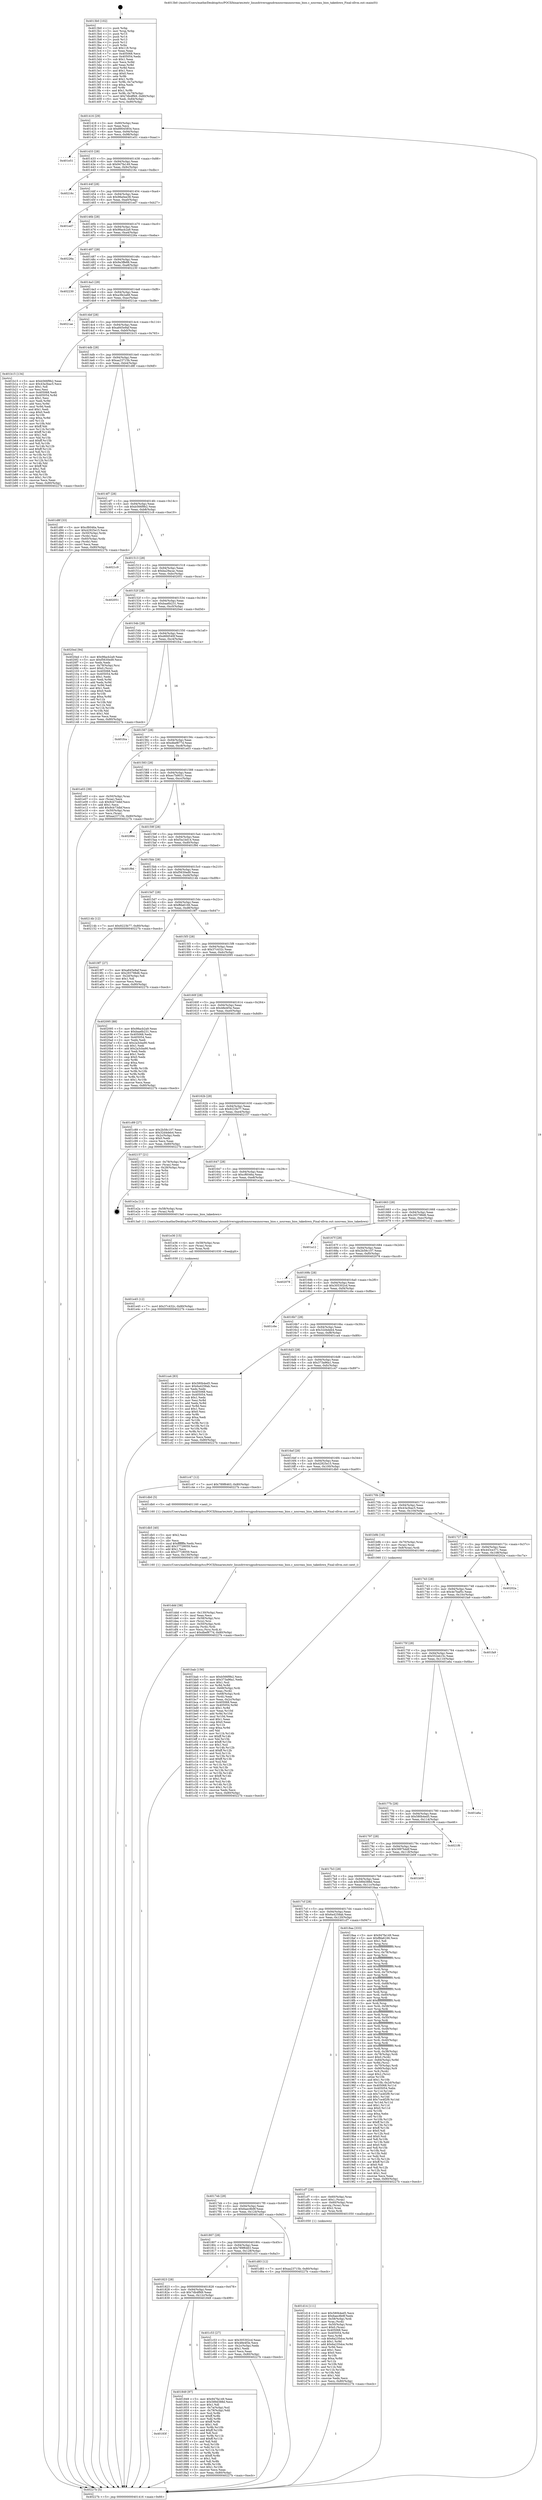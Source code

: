 digraph "0x4013b0" {
  label = "0x4013b0 (/mnt/c/Users/mathe/Desktop/tcc/POCII/binaries/extr_linuxdriversgpudrmnouveaunouveau_bios.c_nouveau_bios_takedown_Final-ollvm.out::main(0))"
  labelloc = "t"
  node[shape=record]

  Entry [label="",width=0.3,height=0.3,shape=circle,fillcolor=black,style=filled]
  "0x401416" [label="{
     0x401416 [29]\l
     | [instrs]\l
     &nbsp;&nbsp;0x401416 \<+3\>: mov -0x80(%rbp),%eax\l
     &nbsp;&nbsp;0x401419 \<+2\>: mov %eax,%ecx\l
     &nbsp;&nbsp;0x40141b \<+6\>: sub $0x89045854,%ecx\l
     &nbsp;&nbsp;0x401421 \<+6\>: mov %eax,-0x94(%rbp)\l
     &nbsp;&nbsp;0x401427 \<+6\>: mov %ecx,-0x98(%rbp)\l
     &nbsp;&nbsp;0x40142d \<+6\>: je 0000000000401e51 \<main+0xaa1\>\l
  }"]
  "0x401e51" [label="{
     0x401e51\l
  }", style=dashed]
  "0x401433" [label="{
     0x401433 [28]\l
     | [instrs]\l
     &nbsp;&nbsp;0x401433 \<+5\>: jmp 0000000000401438 \<main+0x88\>\l
     &nbsp;&nbsp;0x401438 \<+6\>: mov -0x94(%rbp),%eax\l
     &nbsp;&nbsp;0x40143e \<+5\>: sub $0x947fa149,%eax\l
     &nbsp;&nbsp;0x401443 \<+6\>: mov %eax,-0x9c(%rbp)\l
     &nbsp;&nbsp;0x401449 \<+6\>: je 000000000040216c \<main+0xdbc\>\l
  }"]
  Exit [label="",width=0.3,height=0.3,shape=circle,fillcolor=black,style=filled,peripheries=2]
  "0x40216c" [label="{
     0x40216c\l
  }", style=dashed]
  "0x40144f" [label="{
     0x40144f [28]\l
     | [instrs]\l
     &nbsp;&nbsp;0x40144f \<+5\>: jmp 0000000000401454 \<main+0xa4\>\l
     &nbsp;&nbsp;0x401454 \<+6\>: mov -0x94(%rbp),%eax\l
     &nbsp;&nbsp;0x40145a \<+5\>: sub $0x98a0ee38,%eax\l
     &nbsp;&nbsp;0x40145f \<+6\>: mov %eax,-0xa0(%rbp)\l
     &nbsp;&nbsp;0x401465 \<+6\>: je 0000000000401ed7 \<main+0xb27\>\l
  }"]
  "0x401e45" [label="{
     0x401e45 [12]\l
     | [instrs]\l
     &nbsp;&nbsp;0x401e45 \<+7\>: movl $0x37c432c,-0x80(%rbp)\l
     &nbsp;&nbsp;0x401e4c \<+5\>: jmp 000000000040227b \<main+0xecb\>\l
  }"]
  "0x401ed7" [label="{
     0x401ed7\l
  }", style=dashed]
  "0x40146b" [label="{
     0x40146b [28]\l
     | [instrs]\l
     &nbsp;&nbsp;0x40146b \<+5\>: jmp 0000000000401470 \<main+0xc0\>\l
     &nbsp;&nbsp;0x401470 \<+6\>: mov -0x94(%rbp),%eax\l
     &nbsp;&nbsp;0x401476 \<+5\>: sub $0x98acb2a9,%eax\l
     &nbsp;&nbsp;0x40147b \<+6\>: mov %eax,-0xa4(%rbp)\l
     &nbsp;&nbsp;0x401481 \<+6\>: je 000000000040226a \<main+0xeba\>\l
  }"]
  "0x401e36" [label="{
     0x401e36 [15]\l
     | [instrs]\l
     &nbsp;&nbsp;0x401e36 \<+4\>: mov -0x58(%rbp),%rax\l
     &nbsp;&nbsp;0x401e3a \<+3\>: mov (%rax),%rax\l
     &nbsp;&nbsp;0x401e3d \<+3\>: mov %rax,%rdi\l
     &nbsp;&nbsp;0x401e40 \<+5\>: call 0000000000401030 \<free@plt\>\l
     | [calls]\l
     &nbsp;&nbsp;0x401030 \{1\} (unknown)\l
  }"]
  "0x40226a" [label="{
     0x40226a\l
  }", style=dashed]
  "0x401487" [label="{
     0x401487 [28]\l
     | [instrs]\l
     &nbsp;&nbsp;0x401487 \<+5\>: jmp 000000000040148c \<main+0xdc\>\l
     &nbsp;&nbsp;0x40148c \<+6\>: mov -0x94(%rbp),%eax\l
     &nbsp;&nbsp;0x401492 \<+5\>: sub $0x9a3ffe88,%eax\l
     &nbsp;&nbsp;0x401497 \<+6\>: mov %eax,-0xa8(%rbp)\l
     &nbsp;&nbsp;0x40149d \<+6\>: je 0000000000402230 \<main+0xe80\>\l
  }"]
  "0x401ddd" [label="{
     0x401ddd [38]\l
     | [instrs]\l
     &nbsp;&nbsp;0x401ddd \<+6\>: mov -0x130(%rbp),%ecx\l
     &nbsp;&nbsp;0x401de3 \<+3\>: imul %eax,%ecx\l
     &nbsp;&nbsp;0x401de6 \<+4\>: mov -0x58(%rbp),%rsi\l
     &nbsp;&nbsp;0x401dea \<+3\>: mov (%rsi),%rsi\l
     &nbsp;&nbsp;0x401ded \<+4\>: mov -0x50(%rbp),%rdi\l
     &nbsp;&nbsp;0x401df1 \<+3\>: movslq (%rdi),%rdi\l
     &nbsp;&nbsp;0x401df4 \<+3\>: mov %ecx,(%rsi,%rdi,4)\l
     &nbsp;&nbsp;0x401df7 \<+7\>: movl $0xdbef877d,-0x80(%rbp)\l
     &nbsp;&nbsp;0x401dfe \<+5\>: jmp 000000000040227b \<main+0xecb\>\l
  }"]
  "0x402230" [label="{
     0x402230\l
  }", style=dashed]
  "0x4014a3" [label="{
     0x4014a3 [28]\l
     | [instrs]\l
     &nbsp;&nbsp;0x4014a3 \<+5\>: jmp 00000000004014a8 \<main+0xf8\>\l
     &nbsp;&nbsp;0x4014a8 \<+6\>: mov -0x94(%rbp),%eax\l
     &nbsp;&nbsp;0x4014ae \<+5\>: sub $0xa3fe2a68,%eax\l
     &nbsp;&nbsp;0x4014b3 \<+6\>: mov %eax,-0xac(%rbp)\l
     &nbsp;&nbsp;0x4014b9 \<+6\>: je 00000000004021ae \<main+0xdfe\>\l
  }"]
  "0x401db5" [label="{
     0x401db5 [40]\l
     | [instrs]\l
     &nbsp;&nbsp;0x401db5 \<+5\>: mov $0x2,%ecx\l
     &nbsp;&nbsp;0x401dba \<+1\>: cltd\l
     &nbsp;&nbsp;0x401dbb \<+2\>: idiv %ecx\l
     &nbsp;&nbsp;0x401dbd \<+6\>: imul $0xfffffffe,%edx,%ecx\l
     &nbsp;&nbsp;0x401dc3 \<+6\>: add $0x37728059,%ecx\l
     &nbsp;&nbsp;0x401dc9 \<+3\>: add $0x1,%ecx\l
     &nbsp;&nbsp;0x401dcc \<+6\>: sub $0x37728059,%ecx\l
     &nbsp;&nbsp;0x401dd2 \<+6\>: mov %ecx,-0x130(%rbp)\l
     &nbsp;&nbsp;0x401dd8 \<+5\>: call 0000000000401160 \<next_i\>\l
     | [calls]\l
     &nbsp;&nbsp;0x401160 \{1\} (/mnt/c/Users/mathe/Desktop/tcc/POCII/binaries/extr_linuxdriversgpudrmnouveaunouveau_bios.c_nouveau_bios_takedown_Final-ollvm.out::next_i)\l
  }"]
  "0x4021ae" [label="{
     0x4021ae\l
  }", style=dashed]
  "0x4014bf" [label="{
     0x4014bf [28]\l
     | [instrs]\l
     &nbsp;&nbsp;0x4014bf \<+5\>: jmp 00000000004014c4 \<main+0x114\>\l
     &nbsp;&nbsp;0x4014c4 \<+6\>: mov -0x94(%rbp),%eax\l
     &nbsp;&nbsp;0x4014ca \<+5\>: sub $0xa845e9af,%eax\l
     &nbsp;&nbsp;0x4014cf \<+6\>: mov %eax,-0xb0(%rbp)\l
     &nbsp;&nbsp;0x4014d5 \<+6\>: je 0000000000401b15 \<main+0x765\>\l
  }"]
  "0x401d14" [label="{
     0x401d14 [111]\l
     | [instrs]\l
     &nbsp;&nbsp;0x401d14 \<+5\>: mov $0x580b4ed5,%ecx\l
     &nbsp;&nbsp;0x401d19 \<+5\>: mov $0x6aec8b9f,%edx\l
     &nbsp;&nbsp;0x401d1e \<+4\>: mov -0x58(%rbp),%rdi\l
     &nbsp;&nbsp;0x401d22 \<+3\>: mov %rax,(%rdi)\l
     &nbsp;&nbsp;0x401d25 \<+4\>: mov -0x50(%rbp),%rax\l
     &nbsp;&nbsp;0x401d29 \<+6\>: movl $0x0,(%rax)\l
     &nbsp;&nbsp;0x401d2f \<+7\>: mov 0x405068,%esi\l
     &nbsp;&nbsp;0x401d36 \<+8\>: mov 0x405054,%r8d\l
     &nbsp;&nbsp;0x401d3e \<+3\>: mov %esi,%r9d\l
     &nbsp;&nbsp;0x401d41 \<+7\>: sub $0x6a235dce,%r9d\l
     &nbsp;&nbsp;0x401d48 \<+4\>: sub $0x1,%r9d\l
     &nbsp;&nbsp;0x401d4c \<+7\>: add $0x6a235dce,%r9d\l
     &nbsp;&nbsp;0x401d53 \<+4\>: imul %r9d,%esi\l
     &nbsp;&nbsp;0x401d57 \<+3\>: and $0x1,%esi\l
     &nbsp;&nbsp;0x401d5a \<+3\>: cmp $0x0,%esi\l
     &nbsp;&nbsp;0x401d5d \<+4\>: sete %r10b\l
     &nbsp;&nbsp;0x401d61 \<+4\>: cmp $0xa,%r8d\l
     &nbsp;&nbsp;0x401d65 \<+4\>: setl %r11b\l
     &nbsp;&nbsp;0x401d69 \<+3\>: mov %r10b,%bl\l
     &nbsp;&nbsp;0x401d6c \<+3\>: and %r11b,%bl\l
     &nbsp;&nbsp;0x401d6f \<+3\>: xor %r11b,%r10b\l
     &nbsp;&nbsp;0x401d72 \<+3\>: or %r10b,%bl\l
     &nbsp;&nbsp;0x401d75 \<+3\>: test $0x1,%bl\l
     &nbsp;&nbsp;0x401d78 \<+3\>: cmovne %edx,%ecx\l
     &nbsp;&nbsp;0x401d7b \<+3\>: mov %ecx,-0x80(%rbp)\l
     &nbsp;&nbsp;0x401d7e \<+5\>: jmp 000000000040227b \<main+0xecb\>\l
  }"]
  "0x401b15" [label="{
     0x401b15 [134]\l
     | [instrs]\l
     &nbsp;&nbsp;0x401b15 \<+5\>: mov $0xb566f9b2,%eax\l
     &nbsp;&nbsp;0x401b1a \<+5\>: mov $0x43a3bac5,%ecx\l
     &nbsp;&nbsp;0x401b1f \<+2\>: mov $0x1,%dl\l
     &nbsp;&nbsp;0x401b21 \<+2\>: xor %esi,%esi\l
     &nbsp;&nbsp;0x401b23 \<+7\>: mov 0x405068,%edi\l
     &nbsp;&nbsp;0x401b2a \<+8\>: mov 0x405054,%r8d\l
     &nbsp;&nbsp;0x401b32 \<+3\>: sub $0x1,%esi\l
     &nbsp;&nbsp;0x401b35 \<+3\>: mov %edi,%r9d\l
     &nbsp;&nbsp;0x401b38 \<+3\>: add %esi,%r9d\l
     &nbsp;&nbsp;0x401b3b \<+4\>: imul %r9d,%edi\l
     &nbsp;&nbsp;0x401b3f \<+3\>: and $0x1,%edi\l
     &nbsp;&nbsp;0x401b42 \<+3\>: cmp $0x0,%edi\l
     &nbsp;&nbsp;0x401b45 \<+4\>: sete %r10b\l
     &nbsp;&nbsp;0x401b49 \<+4\>: cmp $0xa,%r8d\l
     &nbsp;&nbsp;0x401b4d \<+4\>: setl %r11b\l
     &nbsp;&nbsp;0x401b51 \<+3\>: mov %r10b,%bl\l
     &nbsp;&nbsp;0x401b54 \<+3\>: xor $0xff,%bl\l
     &nbsp;&nbsp;0x401b57 \<+3\>: mov %r11b,%r14b\l
     &nbsp;&nbsp;0x401b5a \<+4\>: xor $0xff,%r14b\l
     &nbsp;&nbsp;0x401b5e \<+3\>: xor $0x1,%dl\l
     &nbsp;&nbsp;0x401b61 \<+3\>: mov %bl,%r15b\l
     &nbsp;&nbsp;0x401b64 \<+4\>: and $0xff,%r15b\l
     &nbsp;&nbsp;0x401b68 \<+3\>: and %dl,%r10b\l
     &nbsp;&nbsp;0x401b6b \<+3\>: mov %r14b,%r12b\l
     &nbsp;&nbsp;0x401b6e \<+4\>: and $0xff,%r12b\l
     &nbsp;&nbsp;0x401b72 \<+3\>: and %dl,%r11b\l
     &nbsp;&nbsp;0x401b75 \<+3\>: or %r10b,%r15b\l
     &nbsp;&nbsp;0x401b78 \<+3\>: or %r11b,%r12b\l
     &nbsp;&nbsp;0x401b7b \<+3\>: xor %r12b,%r15b\l
     &nbsp;&nbsp;0x401b7e \<+3\>: or %r14b,%bl\l
     &nbsp;&nbsp;0x401b81 \<+3\>: xor $0xff,%bl\l
     &nbsp;&nbsp;0x401b84 \<+3\>: or $0x1,%dl\l
     &nbsp;&nbsp;0x401b87 \<+2\>: and %dl,%bl\l
     &nbsp;&nbsp;0x401b89 \<+3\>: or %bl,%r15b\l
     &nbsp;&nbsp;0x401b8c \<+4\>: test $0x1,%r15b\l
     &nbsp;&nbsp;0x401b90 \<+3\>: cmovne %ecx,%eax\l
     &nbsp;&nbsp;0x401b93 \<+3\>: mov %eax,-0x80(%rbp)\l
     &nbsp;&nbsp;0x401b96 \<+5\>: jmp 000000000040227b \<main+0xecb\>\l
  }"]
  "0x4014db" [label="{
     0x4014db [28]\l
     | [instrs]\l
     &nbsp;&nbsp;0x4014db \<+5\>: jmp 00000000004014e0 \<main+0x130\>\l
     &nbsp;&nbsp;0x4014e0 \<+6\>: mov -0x94(%rbp),%eax\l
     &nbsp;&nbsp;0x4014e6 \<+5\>: sub $0xaa23715b,%eax\l
     &nbsp;&nbsp;0x4014eb \<+6\>: mov %eax,-0xb4(%rbp)\l
     &nbsp;&nbsp;0x4014f1 \<+6\>: je 0000000000401d8f \<main+0x9df\>\l
  }"]
  "0x401bab" [label="{
     0x401bab [156]\l
     | [instrs]\l
     &nbsp;&nbsp;0x401bab \<+5\>: mov $0xb566f9b2,%ecx\l
     &nbsp;&nbsp;0x401bb0 \<+5\>: mov $0x373a96a1,%edx\l
     &nbsp;&nbsp;0x401bb5 \<+3\>: mov $0x1,%sil\l
     &nbsp;&nbsp;0x401bb8 \<+3\>: xor %r8d,%r8d\l
     &nbsp;&nbsp;0x401bbb \<+4\>: mov -0x68(%rbp),%rdi\l
     &nbsp;&nbsp;0x401bbf \<+2\>: mov %eax,(%rdi)\l
     &nbsp;&nbsp;0x401bc1 \<+4\>: mov -0x68(%rbp),%rdi\l
     &nbsp;&nbsp;0x401bc5 \<+2\>: mov (%rdi),%eax\l
     &nbsp;&nbsp;0x401bc7 \<+3\>: mov %eax,-0x2c(%rbp)\l
     &nbsp;&nbsp;0x401bca \<+7\>: mov 0x405068,%eax\l
     &nbsp;&nbsp;0x401bd1 \<+8\>: mov 0x405054,%r9d\l
     &nbsp;&nbsp;0x401bd9 \<+4\>: sub $0x1,%r8d\l
     &nbsp;&nbsp;0x401bdd \<+3\>: mov %eax,%r10d\l
     &nbsp;&nbsp;0x401be0 \<+3\>: add %r8d,%r10d\l
     &nbsp;&nbsp;0x401be3 \<+4\>: imul %r10d,%eax\l
     &nbsp;&nbsp;0x401be7 \<+3\>: and $0x1,%eax\l
     &nbsp;&nbsp;0x401bea \<+3\>: cmp $0x0,%eax\l
     &nbsp;&nbsp;0x401bed \<+4\>: sete %r11b\l
     &nbsp;&nbsp;0x401bf1 \<+4\>: cmp $0xa,%r9d\l
     &nbsp;&nbsp;0x401bf5 \<+3\>: setl %bl\l
     &nbsp;&nbsp;0x401bf8 \<+3\>: mov %r11b,%r14b\l
     &nbsp;&nbsp;0x401bfb \<+4\>: xor $0xff,%r14b\l
     &nbsp;&nbsp;0x401bff \<+3\>: mov %bl,%r15b\l
     &nbsp;&nbsp;0x401c02 \<+4\>: xor $0xff,%r15b\l
     &nbsp;&nbsp;0x401c06 \<+4\>: xor $0x1,%sil\l
     &nbsp;&nbsp;0x401c0a \<+3\>: mov %r14b,%r12b\l
     &nbsp;&nbsp;0x401c0d \<+4\>: and $0xff,%r12b\l
     &nbsp;&nbsp;0x401c11 \<+3\>: and %sil,%r11b\l
     &nbsp;&nbsp;0x401c14 \<+3\>: mov %r15b,%r13b\l
     &nbsp;&nbsp;0x401c17 \<+4\>: and $0xff,%r13b\l
     &nbsp;&nbsp;0x401c1b \<+3\>: and %sil,%bl\l
     &nbsp;&nbsp;0x401c1e \<+3\>: or %r11b,%r12b\l
     &nbsp;&nbsp;0x401c21 \<+3\>: or %bl,%r13b\l
     &nbsp;&nbsp;0x401c24 \<+3\>: xor %r13b,%r12b\l
     &nbsp;&nbsp;0x401c27 \<+3\>: or %r15b,%r14b\l
     &nbsp;&nbsp;0x401c2a \<+4\>: xor $0xff,%r14b\l
     &nbsp;&nbsp;0x401c2e \<+4\>: or $0x1,%sil\l
     &nbsp;&nbsp;0x401c32 \<+3\>: and %sil,%r14b\l
     &nbsp;&nbsp;0x401c35 \<+3\>: or %r14b,%r12b\l
     &nbsp;&nbsp;0x401c38 \<+4\>: test $0x1,%r12b\l
     &nbsp;&nbsp;0x401c3c \<+3\>: cmovne %edx,%ecx\l
     &nbsp;&nbsp;0x401c3f \<+3\>: mov %ecx,-0x80(%rbp)\l
     &nbsp;&nbsp;0x401c42 \<+5\>: jmp 000000000040227b \<main+0xecb\>\l
  }"]
  "0x401d8f" [label="{
     0x401d8f [33]\l
     | [instrs]\l
     &nbsp;&nbsp;0x401d8f \<+5\>: mov $0xcf6046a,%eax\l
     &nbsp;&nbsp;0x401d94 \<+5\>: mov $0x42925e15,%ecx\l
     &nbsp;&nbsp;0x401d99 \<+4\>: mov -0x50(%rbp),%rdx\l
     &nbsp;&nbsp;0x401d9d \<+2\>: mov (%rdx),%esi\l
     &nbsp;&nbsp;0x401d9f \<+4\>: mov -0x60(%rbp),%rdx\l
     &nbsp;&nbsp;0x401da3 \<+2\>: cmp (%rdx),%esi\l
     &nbsp;&nbsp;0x401da5 \<+3\>: cmovl %ecx,%eax\l
     &nbsp;&nbsp;0x401da8 \<+3\>: mov %eax,-0x80(%rbp)\l
     &nbsp;&nbsp;0x401dab \<+5\>: jmp 000000000040227b \<main+0xecb\>\l
  }"]
  "0x4014f7" [label="{
     0x4014f7 [28]\l
     | [instrs]\l
     &nbsp;&nbsp;0x4014f7 \<+5\>: jmp 00000000004014fc \<main+0x14c\>\l
     &nbsp;&nbsp;0x4014fc \<+6\>: mov -0x94(%rbp),%eax\l
     &nbsp;&nbsp;0x401502 \<+5\>: sub $0xb566f9b2,%eax\l
     &nbsp;&nbsp;0x401507 \<+6\>: mov %eax,-0xb8(%rbp)\l
     &nbsp;&nbsp;0x40150d \<+6\>: je 00000000004021c9 \<main+0xe19\>\l
  }"]
  "0x4013b0" [label="{
     0x4013b0 [102]\l
     | [instrs]\l
     &nbsp;&nbsp;0x4013b0 \<+1\>: push %rbp\l
     &nbsp;&nbsp;0x4013b1 \<+3\>: mov %rsp,%rbp\l
     &nbsp;&nbsp;0x4013b4 \<+2\>: push %r15\l
     &nbsp;&nbsp;0x4013b6 \<+2\>: push %r14\l
     &nbsp;&nbsp;0x4013b8 \<+2\>: push %r13\l
     &nbsp;&nbsp;0x4013ba \<+2\>: push %r12\l
     &nbsp;&nbsp;0x4013bc \<+1\>: push %rbx\l
     &nbsp;&nbsp;0x4013bd \<+7\>: sub $0x118,%rsp\l
     &nbsp;&nbsp;0x4013c4 \<+2\>: xor %eax,%eax\l
     &nbsp;&nbsp;0x4013c6 \<+7\>: mov 0x405068,%ecx\l
     &nbsp;&nbsp;0x4013cd \<+7\>: mov 0x405054,%edx\l
     &nbsp;&nbsp;0x4013d4 \<+3\>: sub $0x1,%eax\l
     &nbsp;&nbsp;0x4013d7 \<+3\>: mov %ecx,%r8d\l
     &nbsp;&nbsp;0x4013da \<+3\>: add %eax,%r8d\l
     &nbsp;&nbsp;0x4013dd \<+4\>: imul %r8d,%ecx\l
     &nbsp;&nbsp;0x4013e1 \<+3\>: and $0x1,%ecx\l
     &nbsp;&nbsp;0x4013e4 \<+3\>: cmp $0x0,%ecx\l
     &nbsp;&nbsp;0x4013e7 \<+4\>: sete %r9b\l
     &nbsp;&nbsp;0x4013eb \<+4\>: and $0x1,%r9b\l
     &nbsp;&nbsp;0x4013ef \<+4\>: mov %r9b,-0x7a(%rbp)\l
     &nbsp;&nbsp;0x4013f3 \<+3\>: cmp $0xa,%edx\l
     &nbsp;&nbsp;0x4013f6 \<+4\>: setl %r9b\l
     &nbsp;&nbsp;0x4013fa \<+4\>: and $0x1,%r9b\l
     &nbsp;&nbsp;0x4013fe \<+4\>: mov %r9b,-0x79(%rbp)\l
     &nbsp;&nbsp;0x401402 \<+7\>: movl $0x7db4ff49,-0x80(%rbp)\l
     &nbsp;&nbsp;0x401409 \<+6\>: mov %edi,-0x84(%rbp)\l
     &nbsp;&nbsp;0x40140f \<+7\>: mov %rsi,-0x90(%rbp)\l
  }"]
  "0x4021c9" [label="{
     0x4021c9\l
  }", style=dashed]
  "0x401513" [label="{
     0x401513 [28]\l
     | [instrs]\l
     &nbsp;&nbsp;0x401513 \<+5\>: jmp 0000000000401518 \<main+0x168\>\l
     &nbsp;&nbsp;0x401518 \<+6\>: mov -0x94(%rbp),%eax\l
     &nbsp;&nbsp;0x40151e \<+5\>: sub $0xba29acac,%eax\l
     &nbsp;&nbsp;0x401523 \<+6\>: mov %eax,-0xbc(%rbp)\l
     &nbsp;&nbsp;0x401529 \<+6\>: je 0000000000402051 \<main+0xca1\>\l
  }"]
  "0x40227b" [label="{
     0x40227b [5]\l
     | [instrs]\l
     &nbsp;&nbsp;0x40227b \<+5\>: jmp 0000000000401416 \<main+0x66\>\l
  }"]
  "0x402051" [label="{
     0x402051\l
  }", style=dashed]
  "0x40152f" [label="{
     0x40152f [28]\l
     | [instrs]\l
     &nbsp;&nbsp;0x40152f \<+5\>: jmp 0000000000401534 \<main+0x184\>\l
     &nbsp;&nbsp;0x401534 \<+6\>: mov -0x94(%rbp),%eax\l
     &nbsp;&nbsp;0x40153a \<+5\>: sub $0xbaa6b231,%eax\l
     &nbsp;&nbsp;0x40153f \<+6\>: mov %eax,-0xc0(%rbp)\l
     &nbsp;&nbsp;0x401545 \<+6\>: je 00000000004020ed \<main+0xd3d\>\l
  }"]
  "0x40183f" [label="{
     0x40183f\l
  }", style=dashed]
  "0x4020ed" [label="{
     0x4020ed [94]\l
     | [instrs]\l
     &nbsp;&nbsp;0x4020ed \<+5\>: mov $0x98acb2a9,%eax\l
     &nbsp;&nbsp;0x4020f2 \<+5\>: mov $0xf5630ed9,%ecx\l
     &nbsp;&nbsp;0x4020f7 \<+2\>: xor %edx,%edx\l
     &nbsp;&nbsp;0x4020f9 \<+4\>: mov -0x78(%rbp),%rsi\l
     &nbsp;&nbsp;0x4020fd \<+6\>: movl $0x0,(%rsi)\l
     &nbsp;&nbsp;0x402103 \<+7\>: mov 0x405068,%edi\l
     &nbsp;&nbsp;0x40210a \<+8\>: mov 0x405054,%r8d\l
     &nbsp;&nbsp;0x402112 \<+3\>: sub $0x1,%edx\l
     &nbsp;&nbsp;0x402115 \<+3\>: mov %edi,%r9d\l
     &nbsp;&nbsp;0x402118 \<+3\>: add %edx,%r9d\l
     &nbsp;&nbsp;0x40211b \<+4\>: imul %r9d,%edi\l
     &nbsp;&nbsp;0x40211f \<+3\>: and $0x1,%edi\l
     &nbsp;&nbsp;0x402122 \<+3\>: cmp $0x0,%edi\l
     &nbsp;&nbsp;0x402125 \<+4\>: sete %r10b\l
     &nbsp;&nbsp;0x402129 \<+4\>: cmp $0xa,%r8d\l
     &nbsp;&nbsp;0x40212d \<+4\>: setl %r11b\l
     &nbsp;&nbsp;0x402131 \<+3\>: mov %r10b,%bl\l
     &nbsp;&nbsp;0x402134 \<+3\>: and %r11b,%bl\l
     &nbsp;&nbsp;0x402137 \<+3\>: xor %r11b,%r10b\l
     &nbsp;&nbsp;0x40213a \<+3\>: or %r10b,%bl\l
     &nbsp;&nbsp;0x40213d \<+3\>: test $0x1,%bl\l
     &nbsp;&nbsp;0x402140 \<+3\>: cmovne %ecx,%eax\l
     &nbsp;&nbsp;0x402143 \<+3\>: mov %eax,-0x80(%rbp)\l
     &nbsp;&nbsp;0x402146 \<+5\>: jmp 000000000040227b \<main+0xecb\>\l
  }"]
  "0x40154b" [label="{
     0x40154b [28]\l
     | [instrs]\l
     &nbsp;&nbsp;0x40154b \<+5\>: jmp 0000000000401550 \<main+0x1a0\>\l
     &nbsp;&nbsp;0x401550 \<+6\>: mov -0x94(%rbp),%eax\l
     &nbsp;&nbsp;0x401556 \<+5\>: sub $0xd6fd540f,%eax\l
     &nbsp;&nbsp;0x40155b \<+6\>: mov %eax,-0xc4(%rbp)\l
     &nbsp;&nbsp;0x401561 \<+6\>: je 0000000000401fca \<main+0xc1a\>\l
  }"]
  "0x401849" [label="{
     0x401849 [97]\l
     | [instrs]\l
     &nbsp;&nbsp;0x401849 \<+5\>: mov $0x947fa149,%eax\l
     &nbsp;&nbsp;0x40184e \<+5\>: mov $0x589d388d,%ecx\l
     &nbsp;&nbsp;0x401853 \<+2\>: mov $0x1,%dl\l
     &nbsp;&nbsp;0x401855 \<+4\>: mov -0x7a(%rbp),%sil\l
     &nbsp;&nbsp;0x401859 \<+4\>: mov -0x79(%rbp),%dil\l
     &nbsp;&nbsp;0x40185d \<+3\>: mov %sil,%r8b\l
     &nbsp;&nbsp;0x401860 \<+4\>: xor $0xff,%r8b\l
     &nbsp;&nbsp;0x401864 \<+3\>: mov %dil,%r9b\l
     &nbsp;&nbsp;0x401867 \<+4\>: xor $0xff,%r9b\l
     &nbsp;&nbsp;0x40186b \<+3\>: xor $0x1,%dl\l
     &nbsp;&nbsp;0x40186e \<+3\>: mov %r8b,%r10b\l
     &nbsp;&nbsp;0x401871 \<+4\>: and $0xff,%r10b\l
     &nbsp;&nbsp;0x401875 \<+3\>: and %dl,%sil\l
     &nbsp;&nbsp;0x401878 \<+3\>: mov %r9b,%r11b\l
     &nbsp;&nbsp;0x40187b \<+4\>: and $0xff,%r11b\l
     &nbsp;&nbsp;0x40187f \<+3\>: and %dl,%dil\l
     &nbsp;&nbsp;0x401882 \<+3\>: or %sil,%r10b\l
     &nbsp;&nbsp;0x401885 \<+3\>: or %dil,%r11b\l
     &nbsp;&nbsp;0x401888 \<+3\>: xor %r11b,%r10b\l
     &nbsp;&nbsp;0x40188b \<+3\>: or %r9b,%r8b\l
     &nbsp;&nbsp;0x40188e \<+4\>: xor $0xff,%r8b\l
     &nbsp;&nbsp;0x401892 \<+3\>: or $0x1,%dl\l
     &nbsp;&nbsp;0x401895 \<+3\>: and %dl,%r8b\l
     &nbsp;&nbsp;0x401898 \<+3\>: or %r8b,%r10b\l
     &nbsp;&nbsp;0x40189b \<+4\>: test $0x1,%r10b\l
     &nbsp;&nbsp;0x40189f \<+3\>: cmovne %ecx,%eax\l
     &nbsp;&nbsp;0x4018a2 \<+3\>: mov %eax,-0x80(%rbp)\l
     &nbsp;&nbsp;0x4018a5 \<+5\>: jmp 000000000040227b \<main+0xecb\>\l
  }"]
  "0x401fca" [label="{
     0x401fca\l
  }", style=dashed]
  "0x401567" [label="{
     0x401567 [28]\l
     | [instrs]\l
     &nbsp;&nbsp;0x401567 \<+5\>: jmp 000000000040156c \<main+0x1bc\>\l
     &nbsp;&nbsp;0x40156c \<+6\>: mov -0x94(%rbp),%eax\l
     &nbsp;&nbsp;0x401572 \<+5\>: sub $0xdbef877d,%eax\l
     &nbsp;&nbsp;0x401577 \<+6\>: mov %eax,-0xc8(%rbp)\l
     &nbsp;&nbsp;0x40157d \<+6\>: je 0000000000401e03 \<main+0xa53\>\l
  }"]
  "0x401823" [label="{
     0x401823 [28]\l
     | [instrs]\l
     &nbsp;&nbsp;0x401823 \<+5\>: jmp 0000000000401828 \<main+0x478\>\l
     &nbsp;&nbsp;0x401828 \<+6\>: mov -0x94(%rbp),%eax\l
     &nbsp;&nbsp;0x40182e \<+5\>: sub $0x7db4ff49,%eax\l
     &nbsp;&nbsp;0x401833 \<+6\>: mov %eax,-0x12c(%rbp)\l
     &nbsp;&nbsp;0x401839 \<+6\>: je 0000000000401849 \<main+0x499\>\l
  }"]
  "0x401e03" [label="{
     0x401e03 [39]\l
     | [instrs]\l
     &nbsp;&nbsp;0x401e03 \<+4\>: mov -0x50(%rbp),%rax\l
     &nbsp;&nbsp;0x401e07 \<+2\>: mov (%rax),%ecx\l
     &nbsp;&nbsp;0x401e09 \<+6\>: sub $0x9cb73dbf,%ecx\l
     &nbsp;&nbsp;0x401e0f \<+3\>: add $0x1,%ecx\l
     &nbsp;&nbsp;0x401e12 \<+6\>: add $0x9cb73dbf,%ecx\l
     &nbsp;&nbsp;0x401e18 \<+4\>: mov -0x50(%rbp),%rax\l
     &nbsp;&nbsp;0x401e1c \<+2\>: mov %ecx,(%rax)\l
     &nbsp;&nbsp;0x401e1e \<+7\>: movl $0xaa23715b,-0x80(%rbp)\l
     &nbsp;&nbsp;0x401e25 \<+5\>: jmp 000000000040227b \<main+0xecb\>\l
  }"]
  "0x401583" [label="{
     0x401583 [28]\l
     | [instrs]\l
     &nbsp;&nbsp;0x401583 \<+5\>: jmp 0000000000401588 \<main+0x1d8\>\l
     &nbsp;&nbsp;0x401588 \<+6\>: mov -0x94(%rbp),%eax\l
     &nbsp;&nbsp;0x40158e \<+5\>: sub $0xec7b9031,%eax\l
     &nbsp;&nbsp;0x401593 \<+6\>: mov %eax,-0xcc(%rbp)\l
     &nbsp;&nbsp;0x401599 \<+6\>: je 0000000000402084 \<main+0xcd4\>\l
  }"]
  "0x401c53" [label="{
     0x401c53 [27]\l
     | [instrs]\l
     &nbsp;&nbsp;0x401c53 \<+5\>: mov $0x305302cd,%eax\l
     &nbsp;&nbsp;0x401c58 \<+5\>: mov $0x48e4f3e,%ecx\l
     &nbsp;&nbsp;0x401c5d \<+3\>: mov -0x2c(%rbp),%edx\l
     &nbsp;&nbsp;0x401c60 \<+3\>: cmp $0x1,%edx\l
     &nbsp;&nbsp;0x401c63 \<+3\>: cmovl %ecx,%eax\l
     &nbsp;&nbsp;0x401c66 \<+3\>: mov %eax,-0x80(%rbp)\l
     &nbsp;&nbsp;0x401c69 \<+5\>: jmp 000000000040227b \<main+0xecb\>\l
  }"]
  "0x402084" [label="{
     0x402084\l
  }", style=dashed]
  "0x40159f" [label="{
     0x40159f [28]\l
     | [instrs]\l
     &nbsp;&nbsp;0x40159f \<+5\>: jmp 00000000004015a4 \<main+0x1f4\>\l
     &nbsp;&nbsp;0x4015a4 \<+6\>: mov -0x94(%rbp),%eax\l
     &nbsp;&nbsp;0x4015aa \<+5\>: sub $0xf3a1bd14,%eax\l
     &nbsp;&nbsp;0x4015af \<+6\>: mov %eax,-0xd0(%rbp)\l
     &nbsp;&nbsp;0x4015b5 \<+6\>: je 0000000000401f9d \<main+0xbed\>\l
  }"]
  "0x401807" [label="{
     0x401807 [28]\l
     | [instrs]\l
     &nbsp;&nbsp;0x401807 \<+5\>: jmp 000000000040180c \<main+0x45c\>\l
     &nbsp;&nbsp;0x40180c \<+6\>: mov -0x94(%rbp),%eax\l
     &nbsp;&nbsp;0x401812 \<+5\>: sub $0x789f6463,%eax\l
     &nbsp;&nbsp;0x401817 \<+6\>: mov %eax,-0x128(%rbp)\l
     &nbsp;&nbsp;0x40181d \<+6\>: je 0000000000401c53 \<main+0x8a3\>\l
  }"]
  "0x401f9d" [label="{
     0x401f9d\l
  }", style=dashed]
  "0x4015bb" [label="{
     0x4015bb [28]\l
     | [instrs]\l
     &nbsp;&nbsp;0x4015bb \<+5\>: jmp 00000000004015c0 \<main+0x210\>\l
     &nbsp;&nbsp;0x4015c0 \<+6\>: mov -0x94(%rbp),%eax\l
     &nbsp;&nbsp;0x4015c6 \<+5\>: sub $0xf5630ed9,%eax\l
     &nbsp;&nbsp;0x4015cb \<+6\>: mov %eax,-0xd4(%rbp)\l
     &nbsp;&nbsp;0x4015d1 \<+6\>: je 000000000040214b \<main+0xd9b\>\l
  }"]
  "0x401d83" [label="{
     0x401d83 [12]\l
     | [instrs]\l
     &nbsp;&nbsp;0x401d83 \<+7\>: movl $0xaa23715b,-0x80(%rbp)\l
     &nbsp;&nbsp;0x401d8a \<+5\>: jmp 000000000040227b \<main+0xecb\>\l
  }"]
  "0x40214b" [label="{
     0x40214b [12]\l
     | [instrs]\l
     &nbsp;&nbsp;0x40214b \<+7\>: movl $0x9223b77,-0x80(%rbp)\l
     &nbsp;&nbsp;0x402152 \<+5\>: jmp 000000000040227b \<main+0xecb\>\l
  }"]
  "0x4015d7" [label="{
     0x4015d7 [28]\l
     | [instrs]\l
     &nbsp;&nbsp;0x4015d7 \<+5\>: jmp 00000000004015dc \<main+0x22c\>\l
     &nbsp;&nbsp;0x4015dc \<+6\>: mov -0x94(%rbp),%eax\l
     &nbsp;&nbsp;0x4015e2 \<+5\>: sub $0xffda6166,%eax\l
     &nbsp;&nbsp;0x4015e7 \<+6\>: mov %eax,-0xd8(%rbp)\l
     &nbsp;&nbsp;0x4015ed \<+6\>: je 00000000004019f7 \<main+0x647\>\l
  }"]
  "0x4017eb" [label="{
     0x4017eb [28]\l
     | [instrs]\l
     &nbsp;&nbsp;0x4017eb \<+5\>: jmp 00000000004017f0 \<main+0x440\>\l
     &nbsp;&nbsp;0x4017f0 \<+6\>: mov -0x94(%rbp),%eax\l
     &nbsp;&nbsp;0x4017f6 \<+5\>: sub $0x6aec8b9f,%eax\l
     &nbsp;&nbsp;0x4017fb \<+6\>: mov %eax,-0x124(%rbp)\l
     &nbsp;&nbsp;0x401801 \<+6\>: je 0000000000401d83 \<main+0x9d3\>\l
  }"]
  "0x4019f7" [label="{
     0x4019f7 [27]\l
     | [instrs]\l
     &nbsp;&nbsp;0x4019f7 \<+5\>: mov $0xa845e9af,%eax\l
     &nbsp;&nbsp;0x4019fc \<+5\>: mov $0x293798d6,%ecx\l
     &nbsp;&nbsp;0x401a01 \<+3\>: mov -0x2d(%rbp),%dl\l
     &nbsp;&nbsp;0x401a04 \<+3\>: test $0x1,%dl\l
     &nbsp;&nbsp;0x401a07 \<+3\>: cmovne %ecx,%eax\l
     &nbsp;&nbsp;0x401a0a \<+3\>: mov %eax,-0x80(%rbp)\l
     &nbsp;&nbsp;0x401a0d \<+5\>: jmp 000000000040227b \<main+0xecb\>\l
  }"]
  "0x4015f3" [label="{
     0x4015f3 [28]\l
     | [instrs]\l
     &nbsp;&nbsp;0x4015f3 \<+5\>: jmp 00000000004015f8 \<main+0x248\>\l
     &nbsp;&nbsp;0x4015f8 \<+6\>: mov -0x94(%rbp),%eax\l
     &nbsp;&nbsp;0x4015fe \<+5\>: sub $0x37c432c,%eax\l
     &nbsp;&nbsp;0x401603 \<+6\>: mov %eax,-0xdc(%rbp)\l
     &nbsp;&nbsp;0x401609 \<+6\>: je 0000000000402095 \<main+0xce5\>\l
  }"]
  "0x401cf7" [label="{
     0x401cf7 [29]\l
     | [instrs]\l
     &nbsp;&nbsp;0x401cf7 \<+4\>: mov -0x60(%rbp),%rax\l
     &nbsp;&nbsp;0x401cfb \<+6\>: movl $0x1,(%rax)\l
     &nbsp;&nbsp;0x401d01 \<+4\>: mov -0x60(%rbp),%rax\l
     &nbsp;&nbsp;0x401d05 \<+3\>: movslq (%rax),%rax\l
     &nbsp;&nbsp;0x401d08 \<+4\>: shl $0x2,%rax\l
     &nbsp;&nbsp;0x401d0c \<+3\>: mov %rax,%rdi\l
     &nbsp;&nbsp;0x401d0f \<+5\>: call 0000000000401050 \<malloc@plt\>\l
     | [calls]\l
     &nbsp;&nbsp;0x401050 \{1\} (unknown)\l
  }"]
  "0x402095" [label="{
     0x402095 [88]\l
     | [instrs]\l
     &nbsp;&nbsp;0x402095 \<+5\>: mov $0x98acb2a9,%eax\l
     &nbsp;&nbsp;0x40209a \<+5\>: mov $0xbaa6b231,%ecx\l
     &nbsp;&nbsp;0x40209f \<+7\>: mov 0x405068,%edx\l
     &nbsp;&nbsp;0x4020a6 \<+7\>: mov 0x405054,%esi\l
     &nbsp;&nbsp;0x4020ad \<+2\>: mov %edx,%edi\l
     &nbsp;&nbsp;0x4020af \<+6\>: sub $0x2a3cba90,%edi\l
     &nbsp;&nbsp;0x4020b5 \<+3\>: sub $0x1,%edi\l
     &nbsp;&nbsp;0x4020b8 \<+6\>: add $0x2a3cba90,%edi\l
     &nbsp;&nbsp;0x4020be \<+3\>: imul %edi,%edx\l
     &nbsp;&nbsp;0x4020c1 \<+3\>: and $0x1,%edx\l
     &nbsp;&nbsp;0x4020c4 \<+3\>: cmp $0x0,%edx\l
     &nbsp;&nbsp;0x4020c7 \<+4\>: sete %r8b\l
     &nbsp;&nbsp;0x4020cb \<+3\>: cmp $0xa,%esi\l
     &nbsp;&nbsp;0x4020ce \<+4\>: setl %r9b\l
     &nbsp;&nbsp;0x4020d2 \<+3\>: mov %r8b,%r10b\l
     &nbsp;&nbsp;0x4020d5 \<+3\>: and %r9b,%r10b\l
     &nbsp;&nbsp;0x4020d8 \<+3\>: xor %r9b,%r8b\l
     &nbsp;&nbsp;0x4020db \<+3\>: or %r8b,%r10b\l
     &nbsp;&nbsp;0x4020de \<+4\>: test $0x1,%r10b\l
     &nbsp;&nbsp;0x4020e2 \<+3\>: cmovne %ecx,%eax\l
     &nbsp;&nbsp;0x4020e5 \<+3\>: mov %eax,-0x80(%rbp)\l
     &nbsp;&nbsp;0x4020e8 \<+5\>: jmp 000000000040227b \<main+0xecb\>\l
  }"]
  "0x40160f" [label="{
     0x40160f [28]\l
     | [instrs]\l
     &nbsp;&nbsp;0x40160f \<+5\>: jmp 0000000000401614 \<main+0x264\>\l
     &nbsp;&nbsp;0x401614 \<+6\>: mov -0x94(%rbp),%eax\l
     &nbsp;&nbsp;0x40161a \<+5\>: sub $0x48e4f3e,%eax\l
     &nbsp;&nbsp;0x40161f \<+6\>: mov %eax,-0xe0(%rbp)\l
     &nbsp;&nbsp;0x401625 \<+6\>: je 0000000000401c89 \<main+0x8d9\>\l
  }"]
  "0x4017cf" [label="{
     0x4017cf [28]\l
     | [instrs]\l
     &nbsp;&nbsp;0x4017cf \<+5\>: jmp 00000000004017d4 \<main+0x424\>\l
     &nbsp;&nbsp;0x4017d4 \<+6\>: mov -0x94(%rbp),%eax\l
     &nbsp;&nbsp;0x4017da \<+5\>: sub $0x6a4258ab,%eax\l
     &nbsp;&nbsp;0x4017df \<+6\>: mov %eax,-0x120(%rbp)\l
     &nbsp;&nbsp;0x4017e5 \<+6\>: je 0000000000401cf7 \<main+0x947\>\l
  }"]
  "0x401c89" [label="{
     0x401c89 [27]\l
     | [instrs]\l
     &nbsp;&nbsp;0x401c89 \<+5\>: mov $0x2b58c107,%eax\l
     &nbsp;&nbsp;0x401c8e \<+5\>: mov $0x32d4deb4,%ecx\l
     &nbsp;&nbsp;0x401c93 \<+3\>: mov -0x2c(%rbp),%edx\l
     &nbsp;&nbsp;0x401c96 \<+3\>: cmp $0x0,%edx\l
     &nbsp;&nbsp;0x401c99 \<+3\>: cmove %ecx,%eax\l
     &nbsp;&nbsp;0x401c9c \<+3\>: mov %eax,-0x80(%rbp)\l
     &nbsp;&nbsp;0x401c9f \<+5\>: jmp 000000000040227b \<main+0xecb\>\l
  }"]
  "0x40162b" [label="{
     0x40162b [28]\l
     | [instrs]\l
     &nbsp;&nbsp;0x40162b \<+5\>: jmp 0000000000401630 \<main+0x280\>\l
     &nbsp;&nbsp;0x401630 \<+6\>: mov -0x94(%rbp),%eax\l
     &nbsp;&nbsp;0x401636 \<+5\>: sub $0x9223b77,%eax\l
     &nbsp;&nbsp;0x40163b \<+6\>: mov %eax,-0xe4(%rbp)\l
     &nbsp;&nbsp;0x401641 \<+6\>: je 0000000000402157 \<main+0xda7\>\l
  }"]
  "0x4018aa" [label="{
     0x4018aa [333]\l
     | [instrs]\l
     &nbsp;&nbsp;0x4018aa \<+5\>: mov $0x947fa149,%eax\l
     &nbsp;&nbsp;0x4018af \<+5\>: mov $0xffda6166,%ecx\l
     &nbsp;&nbsp;0x4018b4 \<+2\>: mov $0x1,%dl\l
     &nbsp;&nbsp;0x4018b6 \<+3\>: mov %rsp,%rsi\l
     &nbsp;&nbsp;0x4018b9 \<+4\>: add $0xfffffffffffffff0,%rsi\l
     &nbsp;&nbsp;0x4018bd \<+3\>: mov %rsi,%rsp\l
     &nbsp;&nbsp;0x4018c0 \<+4\>: mov %rsi,-0x78(%rbp)\l
     &nbsp;&nbsp;0x4018c4 \<+3\>: mov %rsp,%rsi\l
     &nbsp;&nbsp;0x4018c7 \<+4\>: add $0xfffffffffffffff0,%rsi\l
     &nbsp;&nbsp;0x4018cb \<+3\>: mov %rsi,%rsp\l
     &nbsp;&nbsp;0x4018ce \<+3\>: mov %rsp,%rdi\l
     &nbsp;&nbsp;0x4018d1 \<+4\>: add $0xfffffffffffffff0,%rdi\l
     &nbsp;&nbsp;0x4018d5 \<+3\>: mov %rdi,%rsp\l
     &nbsp;&nbsp;0x4018d8 \<+4\>: mov %rdi,-0x70(%rbp)\l
     &nbsp;&nbsp;0x4018dc \<+3\>: mov %rsp,%rdi\l
     &nbsp;&nbsp;0x4018df \<+4\>: add $0xfffffffffffffff0,%rdi\l
     &nbsp;&nbsp;0x4018e3 \<+3\>: mov %rdi,%rsp\l
     &nbsp;&nbsp;0x4018e6 \<+4\>: mov %rdi,-0x68(%rbp)\l
     &nbsp;&nbsp;0x4018ea \<+3\>: mov %rsp,%rdi\l
     &nbsp;&nbsp;0x4018ed \<+4\>: add $0xfffffffffffffff0,%rdi\l
     &nbsp;&nbsp;0x4018f1 \<+3\>: mov %rdi,%rsp\l
     &nbsp;&nbsp;0x4018f4 \<+4\>: mov %rdi,-0x60(%rbp)\l
     &nbsp;&nbsp;0x4018f8 \<+3\>: mov %rsp,%rdi\l
     &nbsp;&nbsp;0x4018fb \<+4\>: add $0xfffffffffffffff0,%rdi\l
     &nbsp;&nbsp;0x4018ff \<+3\>: mov %rdi,%rsp\l
     &nbsp;&nbsp;0x401902 \<+4\>: mov %rdi,-0x58(%rbp)\l
     &nbsp;&nbsp;0x401906 \<+3\>: mov %rsp,%rdi\l
     &nbsp;&nbsp;0x401909 \<+4\>: add $0xfffffffffffffff0,%rdi\l
     &nbsp;&nbsp;0x40190d \<+3\>: mov %rdi,%rsp\l
     &nbsp;&nbsp;0x401910 \<+4\>: mov %rdi,-0x50(%rbp)\l
     &nbsp;&nbsp;0x401914 \<+3\>: mov %rsp,%rdi\l
     &nbsp;&nbsp;0x401917 \<+4\>: add $0xfffffffffffffff0,%rdi\l
     &nbsp;&nbsp;0x40191b \<+3\>: mov %rdi,%rsp\l
     &nbsp;&nbsp;0x40191e \<+4\>: mov %rdi,-0x48(%rbp)\l
     &nbsp;&nbsp;0x401922 \<+3\>: mov %rsp,%rdi\l
     &nbsp;&nbsp;0x401925 \<+4\>: add $0xfffffffffffffff0,%rdi\l
     &nbsp;&nbsp;0x401929 \<+3\>: mov %rdi,%rsp\l
     &nbsp;&nbsp;0x40192c \<+4\>: mov %rdi,-0x40(%rbp)\l
     &nbsp;&nbsp;0x401930 \<+3\>: mov %rsp,%rdi\l
     &nbsp;&nbsp;0x401933 \<+4\>: add $0xfffffffffffffff0,%rdi\l
     &nbsp;&nbsp;0x401937 \<+3\>: mov %rdi,%rsp\l
     &nbsp;&nbsp;0x40193a \<+4\>: mov %rdi,-0x38(%rbp)\l
     &nbsp;&nbsp;0x40193e \<+4\>: mov -0x78(%rbp),%rdi\l
     &nbsp;&nbsp;0x401942 \<+6\>: movl $0x0,(%rdi)\l
     &nbsp;&nbsp;0x401948 \<+7\>: mov -0x84(%rbp),%r8d\l
     &nbsp;&nbsp;0x40194f \<+3\>: mov %r8d,(%rsi)\l
     &nbsp;&nbsp;0x401952 \<+4\>: mov -0x70(%rbp),%rdi\l
     &nbsp;&nbsp;0x401956 \<+7\>: mov -0x90(%rbp),%r9\l
     &nbsp;&nbsp;0x40195d \<+3\>: mov %r9,(%rdi)\l
     &nbsp;&nbsp;0x401960 \<+3\>: cmpl $0x2,(%rsi)\l
     &nbsp;&nbsp;0x401963 \<+4\>: setne %r10b\l
     &nbsp;&nbsp;0x401967 \<+4\>: and $0x1,%r10b\l
     &nbsp;&nbsp;0x40196b \<+4\>: mov %r10b,-0x2d(%rbp)\l
     &nbsp;&nbsp;0x40196f \<+8\>: mov 0x405068,%r11d\l
     &nbsp;&nbsp;0x401977 \<+7\>: mov 0x405054,%ebx\l
     &nbsp;&nbsp;0x40197e \<+3\>: mov %r11d,%r14d\l
     &nbsp;&nbsp;0x401981 \<+7\>: sub $0x7ce4f2f9,%r14d\l
     &nbsp;&nbsp;0x401988 \<+4\>: sub $0x1,%r14d\l
     &nbsp;&nbsp;0x40198c \<+7\>: add $0x7ce4f2f9,%r14d\l
     &nbsp;&nbsp;0x401993 \<+4\>: imul %r14d,%r11d\l
     &nbsp;&nbsp;0x401997 \<+4\>: and $0x1,%r11d\l
     &nbsp;&nbsp;0x40199b \<+4\>: cmp $0x0,%r11d\l
     &nbsp;&nbsp;0x40199f \<+4\>: sete %r10b\l
     &nbsp;&nbsp;0x4019a3 \<+3\>: cmp $0xa,%ebx\l
     &nbsp;&nbsp;0x4019a6 \<+4\>: setl %r15b\l
     &nbsp;&nbsp;0x4019aa \<+3\>: mov %r10b,%r12b\l
     &nbsp;&nbsp;0x4019ad \<+4\>: xor $0xff,%r12b\l
     &nbsp;&nbsp;0x4019b1 \<+3\>: mov %r15b,%r13b\l
     &nbsp;&nbsp;0x4019b4 \<+4\>: xor $0xff,%r13b\l
     &nbsp;&nbsp;0x4019b8 \<+3\>: xor $0x0,%dl\l
     &nbsp;&nbsp;0x4019bb \<+3\>: mov %r12b,%sil\l
     &nbsp;&nbsp;0x4019be \<+4\>: and $0x0,%sil\l
     &nbsp;&nbsp;0x4019c2 \<+3\>: and %dl,%r10b\l
     &nbsp;&nbsp;0x4019c5 \<+3\>: mov %r13b,%dil\l
     &nbsp;&nbsp;0x4019c8 \<+4\>: and $0x0,%dil\l
     &nbsp;&nbsp;0x4019cc \<+3\>: and %dl,%r15b\l
     &nbsp;&nbsp;0x4019cf \<+3\>: or %r10b,%sil\l
     &nbsp;&nbsp;0x4019d2 \<+3\>: or %r15b,%dil\l
     &nbsp;&nbsp;0x4019d5 \<+3\>: xor %dil,%sil\l
     &nbsp;&nbsp;0x4019d8 \<+3\>: or %r13b,%r12b\l
     &nbsp;&nbsp;0x4019db \<+4\>: xor $0xff,%r12b\l
     &nbsp;&nbsp;0x4019df \<+3\>: or $0x0,%dl\l
     &nbsp;&nbsp;0x4019e2 \<+3\>: and %dl,%r12b\l
     &nbsp;&nbsp;0x4019e5 \<+3\>: or %r12b,%sil\l
     &nbsp;&nbsp;0x4019e8 \<+4\>: test $0x1,%sil\l
     &nbsp;&nbsp;0x4019ec \<+3\>: cmovne %ecx,%eax\l
     &nbsp;&nbsp;0x4019ef \<+3\>: mov %eax,-0x80(%rbp)\l
     &nbsp;&nbsp;0x4019f2 \<+5\>: jmp 000000000040227b \<main+0xecb\>\l
  }"]
  "0x402157" [label="{
     0x402157 [21]\l
     | [instrs]\l
     &nbsp;&nbsp;0x402157 \<+4\>: mov -0x78(%rbp),%rax\l
     &nbsp;&nbsp;0x40215b \<+2\>: mov (%rax),%eax\l
     &nbsp;&nbsp;0x40215d \<+4\>: lea -0x28(%rbp),%rsp\l
     &nbsp;&nbsp;0x402161 \<+1\>: pop %rbx\l
     &nbsp;&nbsp;0x402162 \<+2\>: pop %r12\l
     &nbsp;&nbsp;0x402164 \<+2\>: pop %r13\l
     &nbsp;&nbsp;0x402166 \<+2\>: pop %r14\l
     &nbsp;&nbsp;0x402168 \<+2\>: pop %r15\l
     &nbsp;&nbsp;0x40216a \<+1\>: pop %rbp\l
     &nbsp;&nbsp;0x40216b \<+1\>: ret\l
  }"]
  "0x401647" [label="{
     0x401647 [28]\l
     | [instrs]\l
     &nbsp;&nbsp;0x401647 \<+5\>: jmp 000000000040164c \<main+0x29c\>\l
     &nbsp;&nbsp;0x40164c \<+6\>: mov -0x94(%rbp),%eax\l
     &nbsp;&nbsp;0x401652 \<+5\>: sub $0xcf6046a,%eax\l
     &nbsp;&nbsp;0x401657 \<+6\>: mov %eax,-0xe8(%rbp)\l
     &nbsp;&nbsp;0x40165d \<+6\>: je 0000000000401e2a \<main+0xa7a\>\l
  }"]
  "0x4017b3" [label="{
     0x4017b3 [28]\l
     | [instrs]\l
     &nbsp;&nbsp;0x4017b3 \<+5\>: jmp 00000000004017b8 \<main+0x408\>\l
     &nbsp;&nbsp;0x4017b8 \<+6\>: mov -0x94(%rbp),%eax\l
     &nbsp;&nbsp;0x4017be \<+5\>: sub $0x589d388d,%eax\l
     &nbsp;&nbsp;0x4017c3 \<+6\>: mov %eax,-0x11c(%rbp)\l
     &nbsp;&nbsp;0x4017c9 \<+6\>: je 00000000004018aa \<main+0x4fa\>\l
  }"]
  "0x401e2a" [label="{
     0x401e2a [12]\l
     | [instrs]\l
     &nbsp;&nbsp;0x401e2a \<+4\>: mov -0x58(%rbp),%rax\l
     &nbsp;&nbsp;0x401e2e \<+3\>: mov (%rax),%rdi\l
     &nbsp;&nbsp;0x401e31 \<+5\>: call 00000000004013a0 \<nouveau_bios_takedown\>\l
     | [calls]\l
     &nbsp;&nbsp;0x4013a0 \{1\} (/mnt/c/Users/mathe/Desktop/tcc/POCII/binaries/extr_linuxdriversgpudrmnouveaunouveau_bios.c_nouveau_bios_takedown_Final-ollvm.out::nouveau_bios_takedown)\l
  }"]
  "0x401663" [label="{
     0x401663 [28]\l
     | [instrs]\l
     &nbsp;&nbsp;0x401663 \<+5\>: jmp 0000000000401668 \<main+0x2b8\>\l
     &nbsp;&nbsp;0x401668 \<+6\>: mov -0x94(%rbp),%eax\l
     &nbsp;&nbsp;0x40166e \<+5\>: sub $0x293798d6,%eax\l
     &nbsp;&nbsp;0x401673 \<+6\>: mov %eax,-0xec(%rbp)\l
     &nbsp;&nbsp;0x401679 \<+6\>: je 0000000000401a12 \<main+0x662\>\l
  }"]
  "0x401b09" [label="{
     0x401b09\l
  }", style=dashed]
  "0x401a12" [label="{
     0x401a12\l
  }", style=dashed]
  "0x40167f" [label="{
     0x40167f [28]\l
     | [instrs]\l
     &nbsp;&nbsp;0x40167f \<+5\>: jmp 0000000000401684 \<main+0x2d4\>\l
     &nbsp;&nbsp;0x401684 \<+6\>: mov -0x94(%rbp),%eax\l
     &nbsp;&nbsp;0x40168a \<+5\>: sub $0x2b58c107,%eax\l
     &nbsp;&nbsp;0x40168f \<+6\>: mov %eax,-0xf0(%rbp)\l
     &nbsp;&nbsp;0x401695 \<+6\>: je 0000000000402078 \<main+0xcc8\>\l
  }"]
  "0x401797" [label="{
     0x401797 [28]\l
     | [instrs]\l
     &nbsp;&nbsp;0x401797 \<+5\>: jmp 000000000040179c \<main+0x3ec\>\l
     &nbsp;&nbsp;0x40179c \<+6\>: mov -0x94(%rbp),%eax\l
     &nbsp;&nbsp;0x4017a2 \<+5\>: sub $0x5897b4df,%eax\l
     &nbsp;&nbsp;0x4017a7 \<+6\>: mov %eax,-0x118(%rbp)\l
     &nbsp;&nbsp;0x4017ad \<+6\>: je 0000000000401b09 \<main+0x759\>\l
  }"]
  "0x402078" [label="{
     0x402078\l
  }", style=dashed]
  "0x40169b" [label="{
     0x40169b [28]\l
     | [instrs]\l
     &nbsp;&nbsp;0x40169b \<+5\>: jmp 00000000004016a0 \<main+0x2f0\>\l
     &nbsp;&nbsp;0x4016a0 \<+6\>: mov -0x94(%rbp),%eax\l
     &nbsp;&nbsp;0x4016a6 \<+5\>: sub $0x305302cd,%eax\l
     &nbsp;&nbsp;0x4016ab \<+6\>: mov %eax,-0xf4(%rbp)\l
     &nbsp;&nbsp;0x4016b1 \<+6\>: je 0000000000401c6e \<main+0x8be\>\l
  }"]
  "0x4021f6" [label="{
     0x4021f6\l
  }", style=dashed]
  "0x401c6e" [label="{
     0x401c6e\l
  }", style=dashed]
  "0x4016b7" [label="{
     0x4016b7 [28]\l
     | [instrs]\l
     &nbsp;&nbsp;0x4016b7 \<+5\>: jmp 00000000004016bc \<main+0x30c\>\l
     &nbsp;&nbsp;0x4016bc \<+6\>: mov -0x94(%rbp),%eax\l
     &nbsp;&nbsp;0x4016c2 \<+5\>: sub $0x32d4deb4,%eax\l
     &nbsp;&nbsp;0x4016c7 \<+6\>: mov %eax,-0xf8(%rbp)\l
     &nbsp;&nbsp;0x4016cd \<+6\>: je 0000000000401ca4 \<main+0x8f4\>\l
  }"]
  "0x40177b" [label="{
     0x40177b [28]\l
     | [instrs]\l
     &nbsp;&nbsp;0x40177b \<+5\>: jmp 0000000000401780 \<main+0x3d0\>\l
     &nbsp;&nbsp;0x401780 \<+6\>: mov -0x94(%rbp),%eax\l
     &nbsp;&nbsp;0x401786 \<+5\>: sub $0x580b4ed5,%eax\l
     &nbsp;&nbsp;0x40178b \<+6\>: mov %eax,-0x114(%rbp)\l
     &nbsp;&nbsp;0x401791 \<+6\>: je 00000000004021f6 \<main+0xe46\>\l
  }"]
  "0x401ca4" [label="{
     0x401ca4 [83]\l
     | [instrs]\l
     &nbsp;&nbsp;0x401ca4 \<+5\>: mov $0x580b4ed5,%eax\l
     &nbsp;&nbsp;0x401ca9 \<+5\>: mov $0x6a4258ab,%ecx\l
     &nbsp;&nbsp;0x401cae \<+2\>: xor %edx,%edx\l
     &nbsp;&nbsp;0x401cb0 \<+7\>: mov 0x405068,%esi\l
     &nbsp;&nbsp;0x401cb7 \<+7\>: mov 0x405054,%edi\l
     &nbsp;&nbsp;0x401cbe \<+3\>: sub $0x1,%edx\l
     &nbsp;&nbsp;0x401cc1 \<+3\>: mov %esi,%r8d\l
     &nbsp;&nbsp;0x401cc4 \<+3\>: add %edx,%r8d\l
     &nbsp;&nbsp;0x401cc7 \<+4\>: imul %r8d,%esi\l
     &nbsp;&nbsp;0x401ccb \<+3\>: and $0x1,%esi\l
     &nbsp;&nbsp;0x401cce \<+3\>: cmp $0x0,%esi\l
     &nbsp;&nbsp;0x401cd1 \<+4\>: sete %r9b\l
     &nbsp;&nbsp;0x401cd5 \<+3\>: cmp $0xa,%edi\l
     &nbsp;&nbsp;0x401cd8 \<+4\>: setl %r10b\l
     &nbsp;&nbsp;0x401cdc \<+3\>: mov %r9b,%r11b\l
     &nbsp;&nbsp;0x401cdf \<+3\>: and %r10b,%r11b\l
     &nbsp;&nbsp;0x401ce2 \<+3\>: xor %r10b,%r9b\l
     &nbsp;&nbsp;0x401ce5 \<+3\>: or %r9b,%r11b\l
     &nbsp;&nbsp;0x401ce8 \<+4\>: test $0x1,%r11b\l
     &nbsp;&nbsp;0x401cec \<+3\>: cmovne %ecx,%eax\l
     &nbsp;&nbsp;0x401cef \<+3\>: mov %eax,-0x80(%rbp)\l
     &nbsp;&nbsp;0x401cf2 \<+5\>: jmp 000000000040227b \<main+0xecb\>\l
  }"]
  "0x4016d3" [label="{
     0x4016d3 [28]\l
     | [instrs]\l
     &nbsp;&nbsp;0x4016d3 \<+5\>: jmp 00000000004016d8 \<main+0x328\>\l
     &nbsp;&nbsp;0x4016d8 \<+6\>: mov -0x94(%rbp),%eax\l
     &nbsp;&nbsp;0x4016de \<+5\>: sub $0x373a96a1,%eax\l
     &nbsp;&nbsp;0x4016e3 \<+6\>: mov %eax,-0xfc(%rbp)\l
     &nbsp;&nbsp;0x4016e9 \<+6\>: je 0000000000401c47 \<main+0x897\>\l
  }"]
  "0x401a6a" [label="{
     0x401a6a\l
  }", style=dashed]
  "0x401c47" [label="{
     0x401c47 [12]\l
     | [instrs]\l
     &nbsp;&nbsp;0x401c47 \<+7\>: movl $0x789f6463,-0x80(%rbp)\l
     &nbsp;&nbsp;0x401c4e \<+5\>: jmp 000000000040227b \<main+0xecb\>\l
  }"]
  "0x4016ef" [label="{
     0x4016ef [28]\l
     | [instrs]\l
     &nbsp;&nbsp;0x4016ef \<+5\>: jmp 00000000004016f4 \<main+0x344\>\l
     &nbsp;&nbsp;0x4016f4 \<+6\>: mov -0x94(%rbp),%eax\l
     &nbsp;&nbsp;0x4016fa \<+5\>: sub $0x42925e15,%eax\l
     &nbsp;&nbsp;0x4016ff \<+6\>: mov %eax,-0x100(%rbp)\l
     &nbsp;&nbsp;0x401705 \<+6\>: je 0000000000401db0 \<main+0xa00\>\l
  }"]
  "0x40175f" [label="{
     0x40175f [28]\l
     | [instrs]\l
     &nbsp;&nbsp;0x40175f \<+5\>: jmp 0000000000401764 \<main+0x3b4\>\l
     &nbsp;&nbsp;0x401764 \<+6\>: mov -0x94(%rbp),%eax\l
     &nbsp;&nbsp;0x40176a \<+5\>: sub $0x552eb15c,%eax\l
     &nbsp;&nbsp;0x40176f \<+6\>: mov %eax,-0x110(%rbp)\l
     &nbsp;&nbsp;0x401775 \<+6\>: je 0000000000401a6a \<main+0x6ba\>\l
  }"]
  "0x401db0" [label="{
     0x401db0 [5]\l
     | [instrs]\l
     &nbsp;&nbsp;0x401db0 \<+5\>: call 0000000000401160 \<next_i\>\l
     | [calls]\l
     &nbsp;&nbsp;0x401160 \{1\} (/mnt/c/Users/mathe/Desktop/tcc/POCII/binaries/extr_linuxdriversgpudrmnouveaunouveau_bios.c_nouveau_bios_takedown_Final-ollvm.out::next_i)\l
  }"]
  "0x40170b" [label="{
     0x40170b [28]\l
     | [instrs]\l
     &nbsp;&nbsp;0x40170b \<+5\>: jmp 0000000000401710 \<main+0x360\>\l
     &nbsp;&nbsp;0x401710 \<+6\>: mov -0x94(%rbp),%eax\l
     &nbsp;&nbsp;0x401716 \<+5\>: sub $0x43a3bac5,%eax\l
     &nbsp;&nbsp;0x40171b \<+6\>: mov %eax,-0x104(%rbp)\l
     &nbsp;&nbsp;0x401721 \<+6\>: je 0000000000401b9b \<main+0x7eb\>\l
  }"]
  "0x401fa9" [label="{
     0x401fa9\l
  }", style=dashed]
  "0x401b9b" [label="{
     0x401b9b [16]\l
     | [instrs]\l
     &nbsp;&nbsp;0x401b9b \<+4\>: mov -0x70(%rbp),%rax\l
     &nbsp;&nbsp;0x401b9f \<+3\>: mov (%rax),%rax\l
     &nbsp;&nbsp;0x401ba2 \<+4\>: mov 0x8(%rax),%rdi\l
     &nbsp;&nbsp;0x401ba6 \<+5\>: call 0000000000401060 \<atoi@plt\>\l
     | [calls]\l
     &nbsp;&nbsp;0x401060 \{1\} (unknown)\l
  }"]
  "0x401727" [label="{
     0x401727 [28]\l
     | [instrs]\l
     &nbsp;&nbsp;0x401727 \<+5\>: jmp 000000000040172c \<main+0x37c\>\l
     &nbsp;&nbsp;0x40172c \<+6\>: mov -0x94(%rbp),%eax\l
     &nbsp;&nbsp;0x401732 \<+5\>: sub $0x443ce371,%eax\l
     &nbsp;&nbsp;0x401737 \<+6\>: mov %eax,-0x108(%rbp)\l
     &nbsp;&nbsp;0x40173d \<+6\>: je 000000000040202a \<main+0xc7a\>\l
  }"]
  "0x401743" [label="{
     0x401743 [28]\l
     | [instrs]\l
     &nbsp;&nbsp;0x401743 \<+5\>: jmp 0000000000401748 \<main+0x398\>\l
     &nbsp;&nbsp;0x401748 \<+6\>: mov -0x94(%rbp),%eax\l
     &nbsp;&nbsp;0x40174e \<+5\>: sub $0x4e7baf5c,%eax\l
     &nbsp;&nbsp;0x401753 \<+6\>: mov %eax,-0x10c(%rbp)\l
     &nbsp;&nbsp;0x401759 \<+6\>: je 0000000000401fa9 \<main+0xbf9\>\l
  }"]
  "0x40202a" [label="{
     0x40202a\l
  }", style=dashed]
  Entry -> "0x4013b0" [label=" 1"]
  "0x401416" -> "0x401e51" [label=" 0"]
  "0x401416" -> "0x401433" [label=" 20"]
  "0x402157" -> Exit [label=" 1"]
  "0x401433" -> "0x40216c" [label=" 0"]
  "0x401433" -> "0x40144f" [label=" 20"]
  "0x40214b" -> "0x40227b" [label=" 1"]
  "0x40144f" -> "0x401ed7" [label=" 0"]
  "0x40144f" -> "0x40146b" [label=" 20"]
  "0x4020ed" -> "0x40227b" [label=" 1"]
  "0x40146b" -> "0x40226a" [label=" 0"]
  "0x40146b" -> "0x401487" [label=" 20"]
  "0x402095" -> "0x40227b" [label=" 1"]
  "0x401487" -> "0x402230" [label=" 0"]
  "0x401487" -> "0x4014a3" [label=" 20"]
  "0x401e45" -> "0x40227b" [label=" 1"]
  "0x4014a3" -> "0x4021ae" [label=" 0"]
  "0x4014a3" -> "0x4014bf" [label=" 20"]
  "0x401e36" -> "0x401e45" [label=" 1"]
  "0x4014bf" -> "0x401b15" [label=" 1"]
  "0x4014bf" -> "0x4014db" [label=" 19"]
  "0x401e2a" -> "0x401e36" [label=" 1"]
  "0x4014db" -> "0x401d8f" [label=" 2"]
  "0x4014db" -> "0x4014f7" [label=" 17"]
  "0x401e03" -> "0x40227b" [label=" 1"]
  "0x4014f7" -> "0x4021c9" [label=" 0"]
  "0x4014f7" -> "0x401513" [label=" 17"]
  "0x401db5" -> "0x401ddd" [label=" 1"]
  "0x401513" -> "0x402051" [label=" 0"]
  "0x401513" -> "0x40152f" [label=" 17"]
  "0x401db0" -> "0x401db5" [label=" 1"]
  "0x40152f" -> "0x4020ed" [label=" 1"]
  "0x40152f" -> "0x40154b" [label=" 16"]
  "0x401d8f" -> "0x40227b" [label=" 2"]
  "0x40154b" -> "0x401fca" [label=" 0"]
  "0x40154b" -> "0x401567" [label=" 16"]
  "0x401d83" -> "0x40227b" [label=" 1"]
  "0x401567" -> "0x401e03" [label=" 1"]
  "0x401567" -> "0x401583" [label=" 15"]
  "0x401cf7" -> "0x401d14" [label=" 1"]
  "0x401583" -> "0x402084" [label=" 0"]
  "0x401583" -> "0x40159f" [label=" 15"]
  "0x401ca4" -> "0x40227b" [label=" 1"]
  "0x40159f" -> "0x401f9d" [label=" 0"]
  "0x40159f" -> "0x4015bb" [label=" 15"]
  "0x401c53" -> "0x40227b" [label=" 1"]
  "0x4015bb" -> "0x40214b" [label=" 1"]
  "0x4015bb" -> "0x4015d7" [label=" 14"]
  "0x401c47" -> "0x40227b" [label=" 1"]
  "0x4015d7" -> "0x4019f7" [label=" 1"]
  "0x4015d7" -> "0x4015f3" [label=" 13"]
  "0x401b9b" -> "0x401bab" [label=" 1"]
  "0x4015f3" -> "0x402095" [label=" 1"]
  "0x4015f3" -> "0x40160f" [label=" 12"]
  "0x401b15" -> "0x40227b" [label=" 1"]
  "0x40160f" -> "0x401c89" [label=" 1"]
  "0x40160f" -> "0x40162b" [label=" 11"]
  "0x4018aa" -> "0x40227b" [label=" 1"]
  "0x40162b" -> "0x402157" [label=" 1"]
  "0x40162b" -> "0x401647" [label=" 10"]
  "0x401ddd" -> "0x40227b" [label=" 1"]
  "0x401647" -> "0x401e2a" [label=" 1"]
  "0x401647" -> "0x401663" [label=" 9"]
  "0x4013b0" -> "0x401416" [label=" 1"]
  "0x401663" -> "0x401a12" [label=" 0"]
  "0x401663" -> "0x40167f" [label=" 9"]
  "0x401849" -> "0x40227b" [label=" 1"]
  "0x40167f" -> "0x402078" [label=" 0"]
  "0x40167f" -> "0x40169b" [label=" 9"]
  "0x401823" -> "0x401849" [label=" 1"]
  "0x40169b" -> "0x401c6e" [label=" 0"]
  "0x40169b" -> "0x4016b7" [label=" 9"]
  "0x401d14" -> "0x40227b" [label=" 1"]
  "0x4016b7" -> "0x401ca4" [label=" 1"]
  "0x4016b7" -> "0x4016d3" [label=" 8"]
  "0x401807" -> "0x401c53" [label=" 1"]
  "0x4016d3" -> "0x401c47" [label=" 1"]
  "0x4016d3" -> "0x4016ef" [label=" 7"]
  "0x401c89" -> "0x40227b" [label=" 1"]
  "0x4016ef" -> "0x401db0" [label=" 1"]
  "0x4016ef" -> "0x40170b" [label=" 6"]
  "0x4017eb" -> "0x401d83" [label=" 1"]
  "0x40170b" -> "0x401b9b" [label=" 1"]
  "0x40170b" -> "0x401727" [label=" 5"]
  "0x401bab" -> "0x40227b" [label=" 1"]
  "0x401727" -> "0x40202a" [label=" 0"]
  "0x401727" -> "0x401743" [label=" 5"]
  "0x4017cf" -> "0x4017eb" [label=" 3"]
  "0x401743" -> "0x401fa9" [label=" 0"]
  "0x401743" -> "0x40175f" [label=" 5"]
  "0x4017eb" -> "0x401807" [label=" 2"]
  "0x40175f" -> "0x401a6a" [label=" 0"]
  "0x40175f" -> "0x40177b" [label=" 5"]
  "0x401807" -> "0x401823" [label=" 1"]
  "0x40177b" -> "0x4021f6" [label=" 0"]
  "0x40177b" -> "0x401797" [label=" 5"]
  "0x401823" -> "0x40183f" [label=" 0"]
  "0x401797" -> "0x401b09" [label=" 0"]
  "0x401797" -> "0x4017b3" [label=" 5"]
  "0x40227b" -> "0x401416" [label=" 19"]
  "0x4017b3" -> "0x4018aa" [label=" 1"]
  "0x4017b3" -> "0x4017cf" [label=" 4"]
  "0x4019f7" -> "0x40227b" [label=" 1"]
  "0x4017cf" -> "0x401cf7" [label=" 1"]
}
